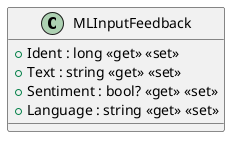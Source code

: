 @startuml
class MLInputFeedback {
    + Ident : long <<get>> <<set>>
    + Text : string <<get>> <<set>>
    + Sentiment : bool? <<get>> <<set>>
    + Language : string <<get>> <<set>>
}
@enduml
